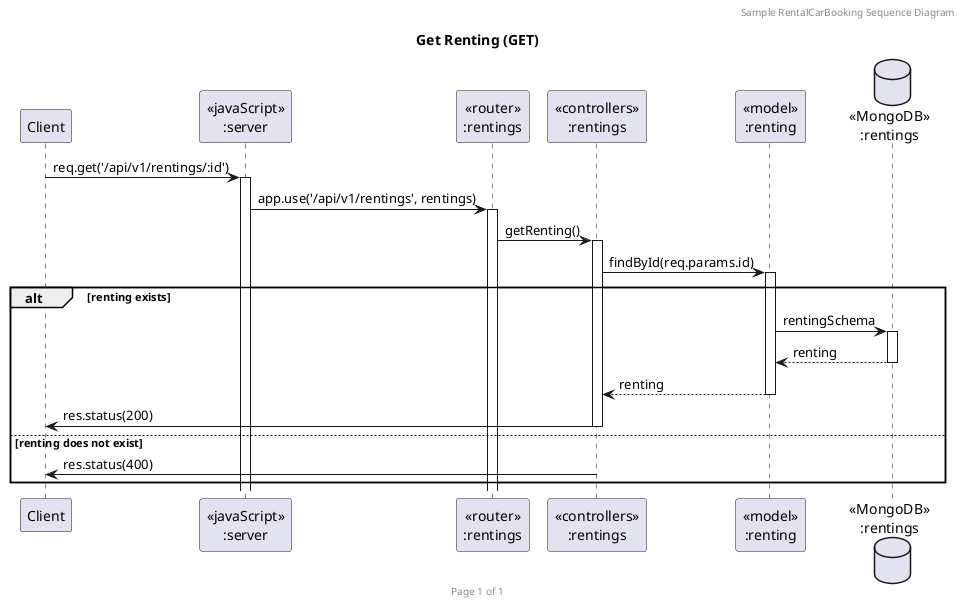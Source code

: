 @startuml Get Renting (GET)

header Sample RentalCarBooking Sequence Diagram
footer Page %page% of %lastpage%
title "Get Renting (GET)"

participant "Client" as client
participant "<<javaScript>>\n:server" as server
participant "<<router>>\n:rentings" as routerRenting
participant "<<controllers>>\n:rentings" as controllersRenting
participant "<<model>>\n:renting" as modelRenting
database "<<MongoDB>>\n:rentings" as rentingDatabase


client->server ++:req.get('/api/v1/rentings/:id')
server->routerRenting ++:app.use('/api/v1/rentings', rentings)
routerRenting -> controllersRenting ++: getRenting()
controllersRenting->modelRenting ++: findById(req.params.id)

alt renting exists
  modelRenting ->rentingDatabase ++: rentingSchema
  rentingDatabase --> modelRenting --: renting
  controllersRenting <-- modelRenting --: renting
  controllersRenting->client --: res.status(200)
else renting does not exist
  controllersRenting->client --: res.status(400)
end

@enduml
